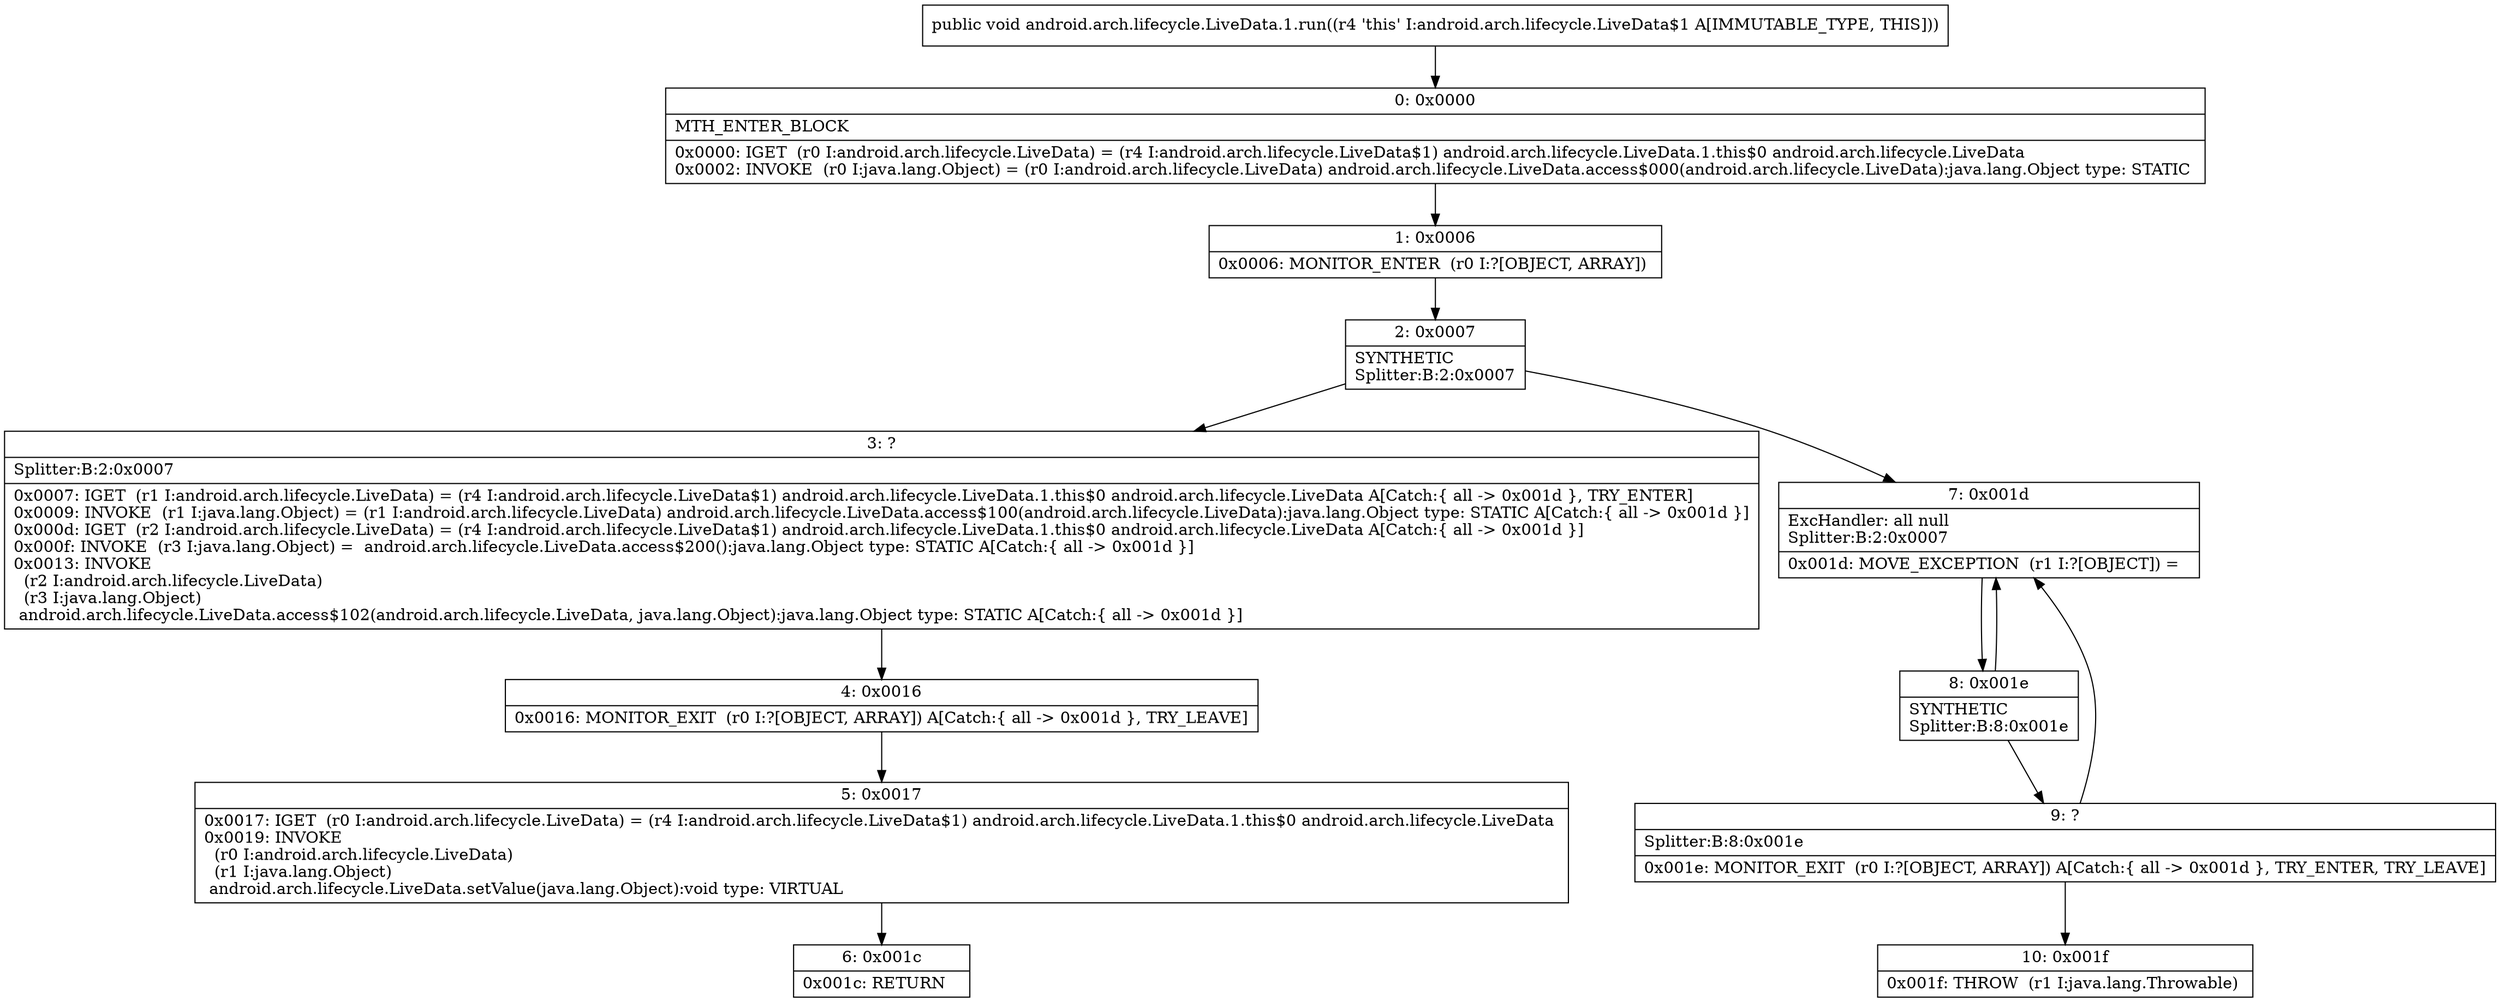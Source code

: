 digraph "CFG forandroid.arch.lifecycle.LiveData.1.run()V" {
Node_0 [shape=record,label="{0\:\ 0x0000|MTH_ENTER_BLOCK\l|0x0000: IGET  (r0 I:android.arch.lifecycle.LiveData) = (r4 I:android.arch.lifecycle.LiveData$1) android.arch.lifecycle.LiveData.1.this$0 android.arch.lifecycle.LiveData \l0x0002: INVOKE  (r0 I:java.lang.Object) = (r0 I:android.arch.lifecycle.LiveData) android.arch.lifecycle.LiveData.access$000(android.arch.lifecycle.LiveData):java.lang.Object type: STATIC \l}"];
Node_1 [shape=record,label="{1\:\ 0x0006|0x0006: MONITOR_ENTER  (r0 I:?[OBJECT, ARRAY]) \l}"];
Node_2 [shape=record,label="{2\:\ 0x0007|SYNTHETIC\lSplitter:B:2:0x0007\l}"];
Node_3 [shape=record,label="{3\:\ ?|Splitter:B:2:0x0007\l|0x0007: IGET  (r1 I:android.arch.lifecycle.LiveData) = (r4 I:android.arch.lifecycle.LiveData$1) android.arch.lifecycle.LiveData.1.this$0 android.arch.lifecycle.LiveData A[Catch:\{ all \-\> 0x001d \}, TRY_ENTER]\l0x0009: INVOKE  (r1 I:java.lang.Object) = (r1 I:android.arch.lifecycle.LiveData) android.arch.lifecycle.LiveData.access$100(android.arch.lifecycle.LiveData):java.lang.Object type: STATIC A[Catch:\{ all \-\> 0x001d \}]\l0x000d: IGET  (r2 I:android.arch.lifecycle.LiveData) = (r4 I:android.arch.lifecycle.LiveData$1) android.arch.lifecycle.LiveData.1.this$0 android.arch.lifecycle.LiveData A[Catch:\{ all \-\> 0x001d \}]\l0x000f: INVOKE  (r3 I:java.lang.Object) =  android.arch.lifecycle.LiveData.access$200():java.lang.Object type: STATIC A[Catch:\{ all \-\> 0x001d \}]\l0x0013: INVOKE  \l  (r2 I:android.arch.lifecycle.LiveData)\l  (r3 I:java.lang.Object)\l android.arch.lifecycle.LiveData.access$102(android.arch.lifecycle.LiveData, java.lang.Object):java.lang.Object type: STATIC A[Catch:\{ all \-\> 0x001d \}]\l}"];
Node_4 [shape=record,label="{4\:\ 0x0016|0x0016: MONITOR_EXIT  (r0 I:?[OBJECT, ARRAY]) A[Catch:\{ all \-\> 0x001d \}, TRY_LEAVE]\l}"];
Node_5 [shape=record,label="{5\:\ 0x0017|0x0017: IGET  (r0 I:android.arch.lifecycle.LiveData) = (r4 I:android.arch.lifecycle.LiveData$1) android.arch.lifecycle.LiveData.1.this$0 android.arch.lifecycle.LiveData \l0x0019: INVOKE  \l  (r0 I:android.arch.lifecycle.LiveData)\l  (r1 I:java.lang.Object)\l android.arch.lifecycle.LiveData.setValue(java.lang.Object):void type: VIRTUAL \l}"];
Node_6 [shape=record,label="{6\:\ 0x001c|0x001c: RETURN   \l}"];
Node_7 [shape=record,label="{7\:\ 0x001d|ExcHandler: all null\lSplitter:B:2:0x0007\l|0x001d: MOVE_EXCEPTION  (r1 I:?[OBJECT]) =  \l}"];
Node_8 [shape=record,label="{8\:\ 0x001e|SYNTHETIC\lSplitter:B:8:0x001e\l}"];
Node_9 [shape=record,label="{9\:\ ?|Splitter:B:8:0x001e\l|0x001e: MONITOR_EXIT  (r0 I:?[OBJECT, ARRAY]) A[Catch:\{ all \-\> 0x001d \}, TRY_ENTER, TRY_LEAVE]\l}"];
Node_10 [shape=record,label="{10\:\ 0x001f|0x001f: THROW  (r1 I:java.lang.Throwable) \l}"];
MethodNode[shape=record,label="{public void android.arch.lifecycle.LiveData.1.run((r4 'this' I:android.arch.lifecycle.LiveData$1 A[IMMUTABLE_TYPE, THIS])) }"];
MethodNode -> Node_0;
Node_0 -> Node_1;
Node_1 -> Node_2;
Node_2 -> Node_3;
Node_2 -> Node_7;
Node_3 -> Node_4;
Node_4 -> Node_5;
Node_5 -> Node_6;
Node_7 -> Node_8;
Node_8 -> Node_9;
Node_8 -> Node_7;
Node_9 -> Node_10;
Node_9 -> Node_7;
}

